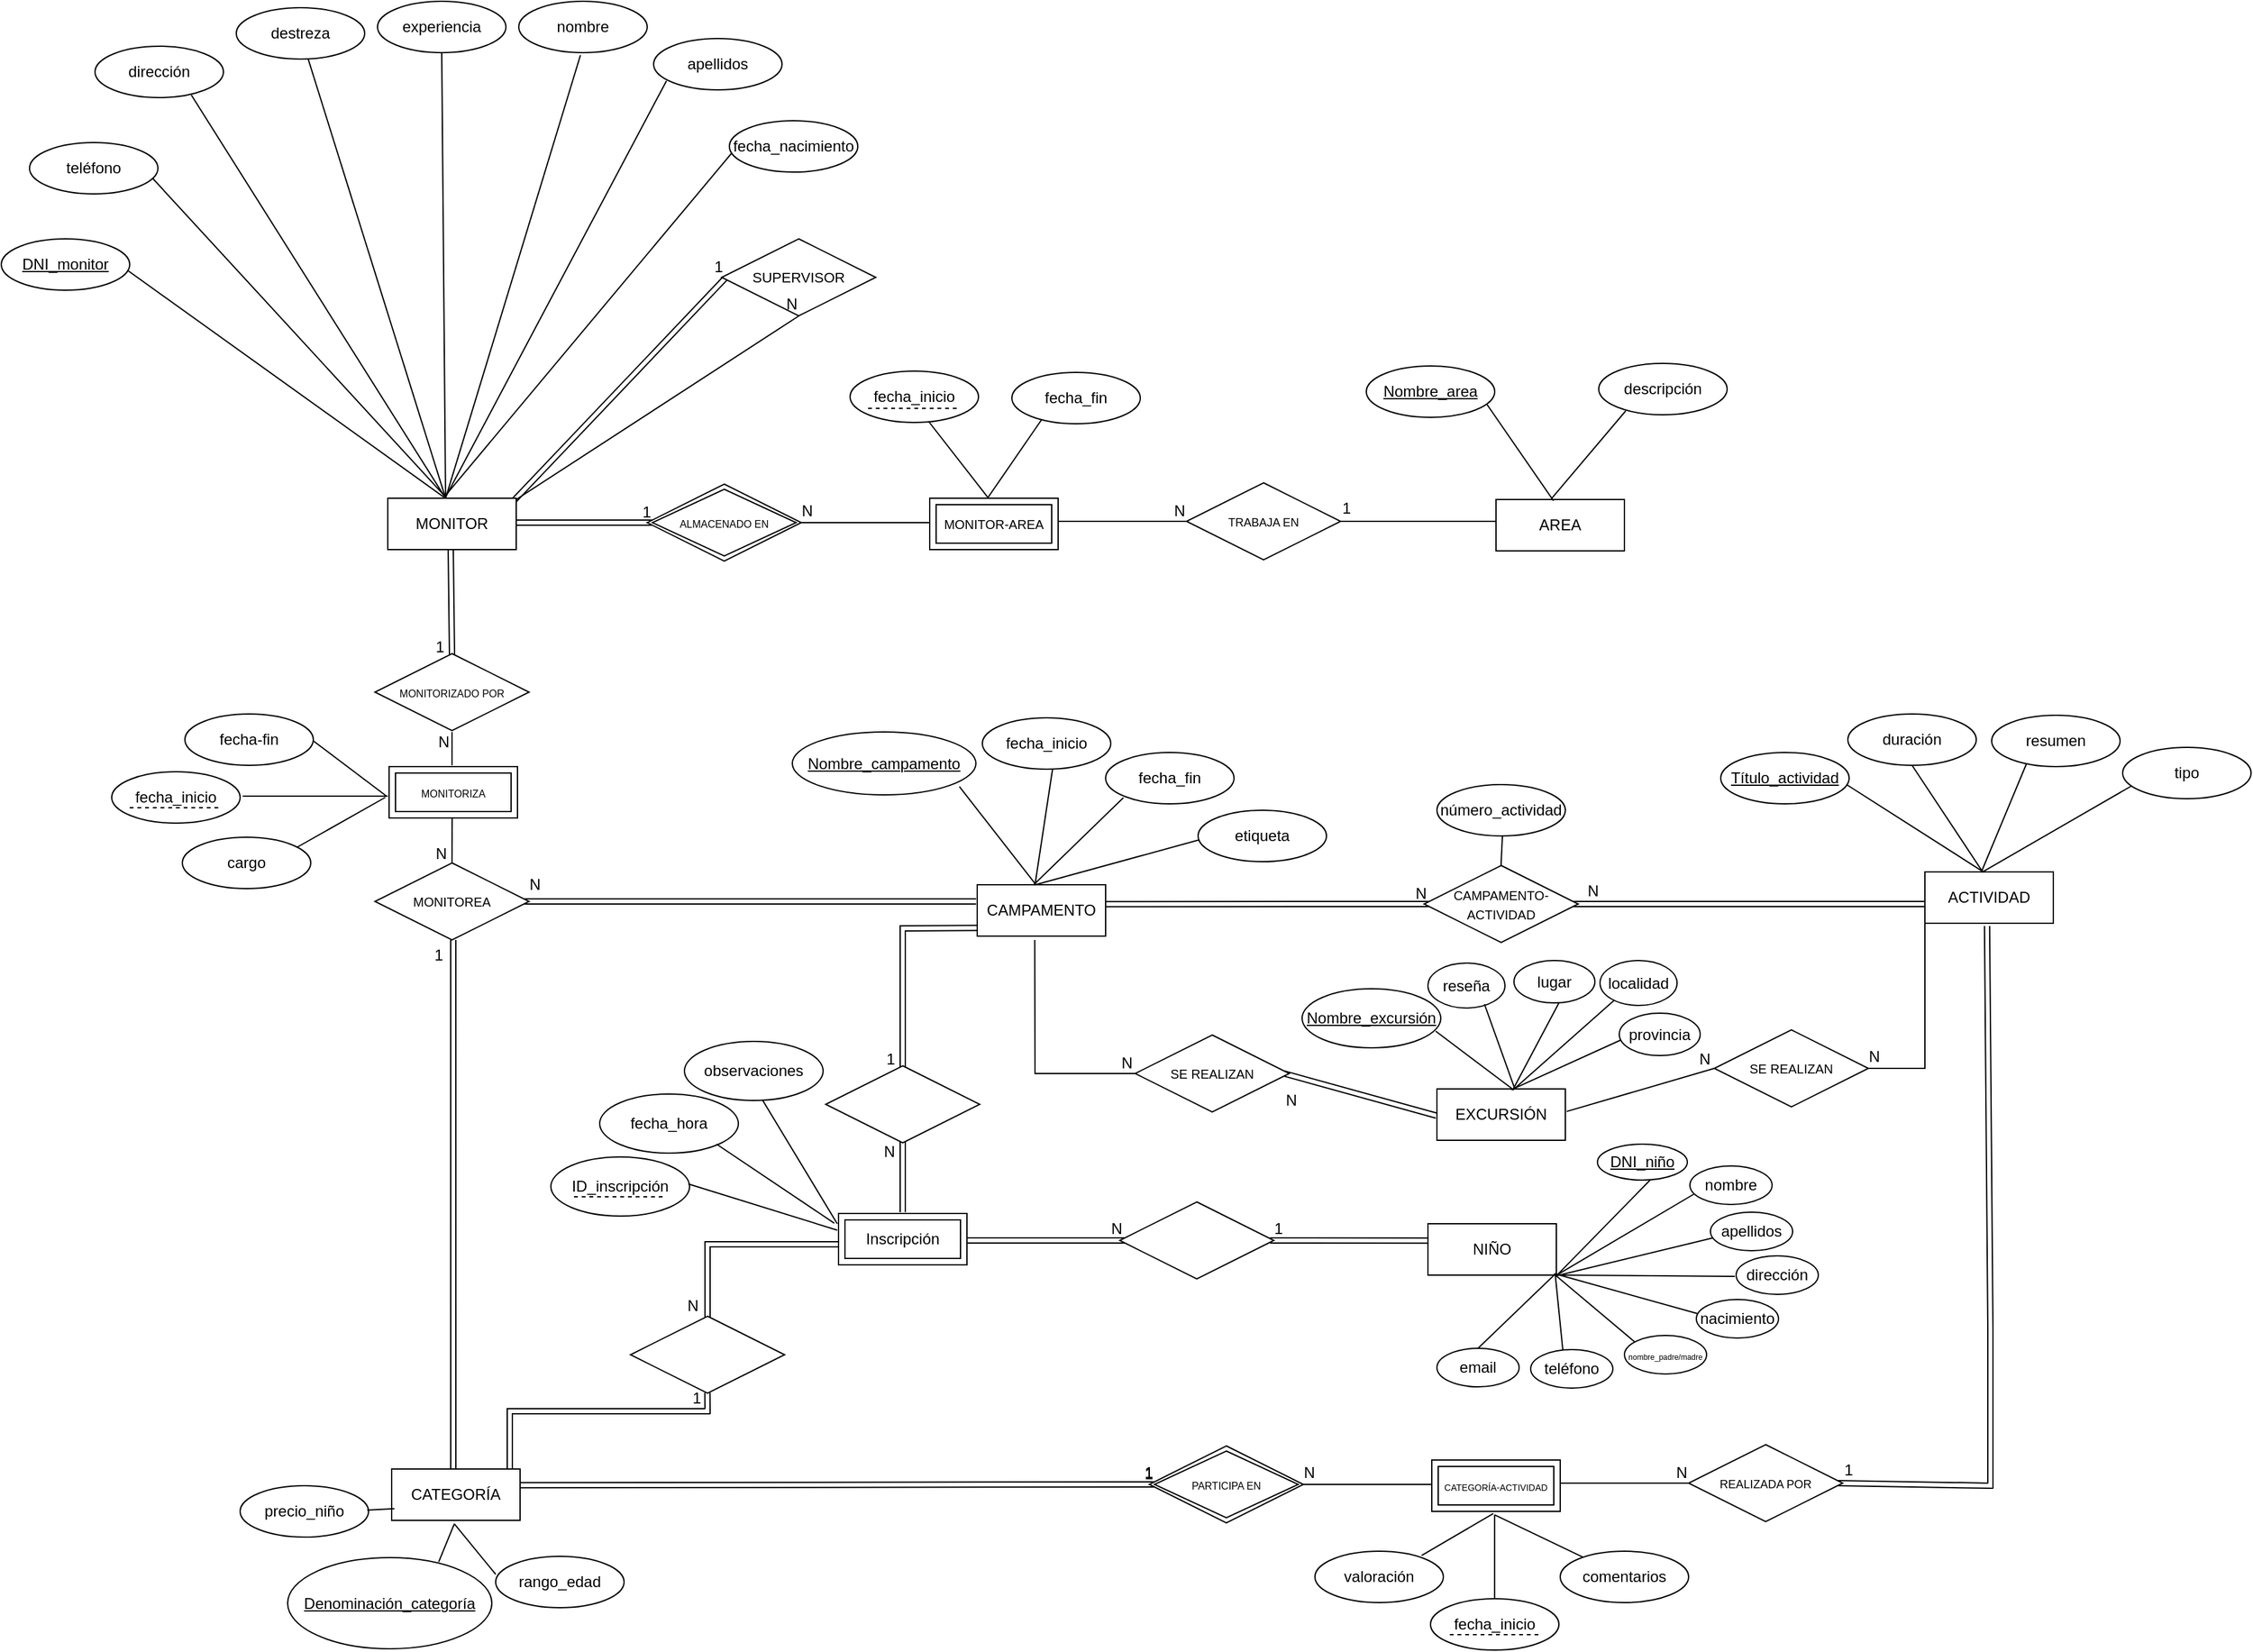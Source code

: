 <mxfile version="24.3.0" type="github">
  <diagram id="R2lEEEUBdFMjLlhIrx00" name="Page-1">
    <mxGraphModel dx="2392" dy="903" grid="0" gridSize="10" guides="0" tooltips="1" connect="0" arrows="0" fold="1" page="1" pageScale="1" pageWidth="850" pageHeight="1100" math="0" shadow="0" extFonts="Permanent Marker^https://fonts.googleapis.com/css?family=Permanent+Marker">
      <root>
        <mxCell id="0" />
        <mxCell id="1" parent="0" />
        <mxCell id="53vGb1DOH9rvjaksHZF3-1" value="MONITOR" style="whiteSpace=wrap;html=1;align=center;" parent="1" vertex="1">
          <mxGeometry x="148" y="417" width="100" height="40" as="geometry" />
        </mxCell>
        <mxCell id="53vGb1DOH9rvjaksHZF3-2" value="destreza" style="ellipse;whiteSpace=wrap;html=1;align=center;" parent="1" vertex="1">
          <mxGeometry x="30" y="35" width="100" height="40" as="geometry" />
        </mxCell>
        <mxCell id="53vGb1DOH9rvjaksHZF3-3" value="experiencia" style="ellipse;whiteSpace=wrap;html=1;align=center;" parent="1" vertex="1">
          <mxGeometry x="140" y="30" width="100" height="40" as="geometry" />
        </mxCell>
        <mxCell id="53vGb1DOH9rvjaksHZF3-4" value="nombre" style="ellipse;whiteSpace=wrap;html=1;align=center;" parent="1" vertex="1">
          <mxGeometry x="250" y="30" width="100" height="40" as="geometry" />
        </mxCell>
        <mxCell id="53vGb1DOH9rvjaksHZF3-5" value="apellidos" style="ellipse;whiteSpace=wrap;html=1;align=center;" parent="1" vertex="1">
          <mxGeometry x="355" y="59" width="100" height="40" as="geometry" />
        </mxCell>
        <mxCell id="53vGb1DOH9rvjaksHZF3-6" value="dirección" style="ellipse;whiteSpace=wrap;html=1;align=center;" parent="1" vertex="1">
          <mxGeometry x="-80" y="65" width="100" height="40" as="geometry" />
        </mxCell>
        <mxCell id="53vGb1DOH9rvjaksHZF3-7" value="teléfono" style="ellipse;whiteSpace=wrap;html=1;align=center;" parent="1" vertex="1">
          <mxGeometry x="-131" y="140" width="100" height="40" as="geometry" />
        </mxCell>
        <mxCell id="53vGb1DOH9rvjaksHZF3-8" value="fecha_nacimiento" style="ellipse;whiteSpace=wrap;html=1;align=center;" parent="1" vertex="1">
          <mxGeometry x="414" y="123" width="100" height="40" as="geometry" />
        </mxCell>
        <mxCell id="53vGb1DOH9rvjaksHZF3-9" value="DNI_monitor" style="ellipse;whiteSpace=wrap;html=1;align=center;fontStyle=4" parent="1" vertex="1">
          <mxGeometry x="-153" y="215" width="100" height="40" as="geometry" />
        </mxCell>
        <mxCell id="53vGb1DOH9rvjaksHZF3-22" value="" style="endArrow=none;html=1;rounded=0;" parent="1" edge="1">
          <mxGeometry relative="1" as="geometry">
            <mxPoint x="193" y="417" as="sourcePoint" />
            <mxPoint x="190" y="70" as="targetPoint" />
          </mxGeometry>
        </mxCell>
        <mxCell id="53vGb1DOH9rvjaksHZF3-24" value="" style="endArrow=none;html=1;rounded=0;" parent="1" edge="1">
          <mxGeometry relative="1" as="geometry">
            <mxPoint x="193" y="417" as="sourcePoint" />
            <mxPoint x="298" y="72" as="targetPoint" />
          </mxGeometry>
        </mxCell>
        <mxCell id="53vGb1DOH9rvjaksHZF3-26" value="" style="endArrow=none;html=1;rounded=0;exitX=0.453;exitY=-0.036;exitDx=0;exitDy=0;exitPerimeter=0;" parent="1" source="53vGb1DOH9rvjaksHZF3-1" edge="1">
          <mxGeometry relative="1" as="geometry">
            <mxPoint x="260" y="437" as="sourcePoint" />
            <mxPoint x="365" y="92" as="targetPoint" />
          </mxGeometry>
        </mxCell>
        <mxCell id="53vGb1DOH9rvjaksHZF3-28" value="" style="endArrow=none;html=1;rounded=0;" parent="1" edge="1">
          <mxGeometry relative="1" as="geometry">
            <mxPoint x="192" y="416" as="sourcePoint" />
            <mxPoint x="416" y="148" as="targetPoint" />
          </mxGeometry>
        </mxCell>
        <mxCell id="53vGb1DOH9rvjaksHZF3-32" value="" style="endArrow=none;html=1;rounded=0;" parent="1" edge="1">
          <mxGeometry relative="1" as="geometry">
            <mxPoint x="193" y="417" as="sourcePoint" />
            <mxPoint x="86" y="75" as="targetPoint" />
          </mxGeometry>
        </mxCell>
        <mxCell id="53vGb1DOH9rvjaksHZF3-34" value="" style="endArrow=none;html=1;rounded=0;" parent="1" edge="1">
          <mxGeometry relative="1" as="geometry">
            <mxPoint x="193" y="417" as="sourcePoint" />
            <mxPoint x="-5" y="103" as="targetPoint" />
          </mxGeometry>
        </mxCell>
        <mxCell id="53vGb1DOH9rvjaksHZF3-36" value="" style="endArrow=none;html=1;rounded=0;" parent="1" edge="1">
          <mxGeometry relative="1" as="geometry">
            <mxPoint x="193" y="416" as="sourcePoint" />
            <mxPoint x="-35" y="168" as="targetPoint" />
          </mxGeometry>
        </mxCell>
        <mxCell id="53vGb1DOH9rvjaksHZF3-38" value="" style="endArrow=none;html=1;rounded=0;exitX=0.437;exitY=-0.021;exitDx=0;exitDy=0;exitPerimeter=0;" parent="1" source="53vGb1DOH9rvjaksHZF3-1" edge="1">
          <mxGeometry relative="1" as="geometry">
            <mxPoint x="191" y="416" as="sourcePoint" />
            <mxPoint x="-54" y="240" as="targetPoint" />
          </mxGeometry>
        </mxCell>
        <mxCell id="53vGb1DOH9rvjaksHZF3-40" value="AREA" style="whiteSpace=wrap;html=1;align=center;" parent="1" vertex="1">
          <mxGeometry x="1011" y="418" width="100" height="40" as="geometry" />
        </mxCell>
        <mxCell id="53vGb1DOH9rvjaksHZF3-41" value="&lt;u&gt;Nombre_area&lt;/u&gt;" style="ellipse;whiteSpace=wrap;html=1;align=center;" parent="1" vertex="1">
          <mxGeometry x="910" y="314" width="100" height="40" as="geometry" />
        </mxCell>
        <mxCell id="53vGb1DOH9rvjaksHZF3-42" value="descripción" style="ellipse;whiteSpace=wrap;html=1;align=center;" parent="1" vertex="1">
          <mxGeometry x="1091" y="312" width="100" height="40" as="geometry" />
        </mxCell>
        <mxCell id="53vGb1DOH9rvjaksHZF3-43" value="" style="endArrow=none;html=1;rounded=0;exitX=0.448;exitY=0.025;exitDx=0;exitDy=0;exitPerimeter=0;" parent="1" source="53vGb1DOH9rvjaksHZF3-40" edge="1">
          <mxGeometry relative="1" as="geometry">
            <mxPoint x="780" y="612" as="sourcePoint" />
            <mxPoint x="1004" y="344" as="targetPoint" />
          </mxGeometry>
        </mxCell>
        <mxCell id="53vGb1DOH9rvjaksHZF3-44" value="" style="endArrow=none;html=1;rounded=0;exitX=0.432;exitY=-0.017;exitDx=0;exitDy=0;exitPerimeter=0;" parent="1" source="53vGb1DOH9rvjaksHZF3-40" edge="1">
          <mxGeometry relative="1" as="geometry">
            <mxPoint x="1164" y="424" as="sourcePoint" />
            <mxPoint x="1112" y="349" as="targetPoint" />
          </mxGeometry>
        </mxCell>
        <mxCell id="53vGb1DOH9rvjaksHZF3-47" value="&lt;font style=&quot;font-size: 9px;&quot;&gt;TRABAJA EN&lt;/font&gt;" style="shape=rhombus;perimeter=rhombusPerimeter;whiteSpace=wrap;html=1;align=center;" parent="1" vertex="1">
          <mxGeometry x="770" y="405" width="120" height="60" as="geometry" />
        </mxCell>
        <mxCell id="53vGb1DOH9rvjaksHZF3-49" value="&lt;font style=&quot;font-size: 8px;&quot;&gt;ALMACENADO EN&lt;/font&gt;" style="shape=rhombus;double=1;perimeter=rhombusPerimeter;whiteSpace=wrap;html=1;align=center;" parent="1" vertex="1">
          <mxGeometry x="350" y="406" width="120" height="60" as="geometry" />
        </mxCell>
        <mxCell id="53vGb1DOH9rvjaksHZF3-50" value="&lt;font style=&quot;font-size: 10px;&quot;&gt;MONITOR-AREA&lt;/font&gt;" style="shape=ext;margin=3;double=1;whiteSpace=wrap;html=1;align=center;" parent="1" vertex="1">
          <mxGeometry x="570" y="417" width="100" height="40" as="geometry" />
        </mxCell>
        <mxCell id="53vGb1DOH9rvjaksHZF3-53" value="" style="endArrow=none;html=1;rounded=0;" parent="1" edge="1">
          <mxGeometry relative="1" as="geometry">
            <mxPoint x="470" y="436" as="sourcePoint" />
            <mxPoint x="570" y="436" as="targetPoint" />
          </mxGeometry>
        </mxCell>
        <mxCell id="53vGb1DOH9rvjaksHZF3-54" value="N" style="resizable=0;html=1;whiteSpace=wrap;align=right;verticalAlign=bottom;" parent="53vGb1DOH9rvjaksHZF3-53" connectable="0" vertex="1">
          <mxGeometry x="1" relative="1" as="geometry">
            <mxPoint x="-90" y="-1" as="offset" />
          </mxGeometry>
        </mxCell>
        <mxCell id="53vGb1DOH9rvjaksHZF3-55" value="" style="endArrow=none;html=1;rounded=0;" parent="1" edge="1">
          <mxGeometry relative="1" as="geometry">
            <mxPoint x="670" y="435" as="sourcePoint" />
            <mxPoint x="770" y="435" as="targetPoint" />
          </mxGeometry>
        </mxCell>
        <mxCell id="53vGb1DOH9rvjaksHZF3-56" value="N" style="resizable=0;html=1;whiteSpace=wrap;align=right;verticalAlign=bottom;" parent="53vGb1DOH9rvjaksHZF3-55" connectable="0" vertex="1">
          <mxGeometry x="1" relative="1" as="geometry" />
        </mxCell>
        <mxCell id="53vGb1DOH9rvjaksHZF3-57" value="" style="endArrow=none;html=1;rounded=0;entryX=0;entryY=0.425;entryDx=0;entryDy=0;entryPerimeter=0;" parent="1" target="53vGb1DOH9rvjaksHZF3-40" edge="1">
          <mxGeometry relative="1" as="geometry">
            <mxPoint x="889" y="435" as="sourcePoint" />
            <mxPoint x="1010" y="434" as="targetPoint" />
          </mxGeometry>
        </mxCell>
        <mxCell id="53vGb1DOH9rvjaksHZF3-58" value="1" style="resizable=0;html=1;whiteSpace=wrap;align=right;verticalAlign=bottom;" parent="53vGb1DOH9rvjaksHZF3-57" connectable="0" vertex="1">
          <mxGeometry x="1" relative="1" as="geometry">
            <mxPoint x="-112" y="-2" as="offset" />
          </mxGeometry>
        </mxCell>
        <mxCell id="53vGb1DOH9rvjaksHZF3-59" value="&lt;font style=&quot;font-size: 11px;&quot;&gt;SUPERVISOR&lt;/font&gt;" style="shape=rhombus;perimeter=rhombusPerimeter;whiteSpace=wrap;html=1;align=center;" parent="1" vertex="1">
          <mxGeometry x="408" y="215" width="120" height="60" as="geometry" />
        </mxCell>
        <mxCell id="53vGb1DOH9rvjaksHZF3-66" value="" style="shape=link;html=1;rounded=0;" parent="1" edge="1">
          <mxGeometry relative="1" as="geometry">
            <mxPoint x="248" y="436" as="sourcePoint" />
            <mxPoint x="354" y="436" as="targetPoint" />
          </mxGeometry>
        </mxCell>
        <mxCell id="53vGb1DOH9rvjaksHZF3-67" value="1" style="resizable=0;html=1;whiteSpace=wrap;align=right;verticalAlign=bottom;" parent="53vGb1DOH9rvjaksHZF3-66" connectable="0" vertex="1">
          <mxGeometry x="1" relative="1" as="geometry" />
        </mxCell>
        <mxCell id="53vGb1DOH9rvjaksHZF3-68" value="" style="shape=link;html=1;rounded=0;entryX=0.022;entryY=0.513;entryDx=0;entryDy=0;entryPerimeter=0;exitX=0.985;exitY=0.037;exitDx=0;exitDy=0;exitPerimeter=0;" parent="1" source="53vGb1DOH9rvjaksHZF3-1" target="53vGb1DOH9rvjaksHZF3-59" edge="1">
          <mxGeometry relative="1" as="geometry">
            <mxPoint x="192" y="416" as="sourcePoint" />
            <mxPoint x="382" y="400" as="targetPoint" />
          </mxGeometry>
        </mxCell>
        <mxCell id="53vGb1DOH9rvjaksHZF3-69" value="1" style="resizable=0;html=1;whiteSpace=wrap;align=right;verticalAlign=bottom;" parent="53vGb1DOH9rvjaksHZF3-68" connectable="0" vertex="1">
          <mxGeometry x="1" relative="1" as="geometry" />
        </mxCell>
        <mxCell id="53vGb1DOH9rvjaksHZF3-70" value="" style="endArrow=none;html=1;rounded=0;entryX=0.501;entryY=1;entryDx=0;entryDy=0;entryPerimeter=0;" parent="1" target="53vGb1DOH9rvjaksHZF3-59" edge="1">
          <mxGeometry relative="1" as="geometry">
            <mxPoint x="248" y="418" as="sourcePoint" />
            <mxPoint x="405" y="336" as="targetPoint" />
          </mxGeometry>
        </mxCell>
        <mxCell id="53vGb1DOH9rvjaksHZF3-71" value="N" style="resizable=0;html=1;whiteSpace=wrap;align=right;verticalAlign=bottom;" parent="53vGb1DOH9rvjaksHZF3-70" connectable="0" vertex="1">
          <mxGeometry x="1" relative="1" as="geometry" />
        </mxCell>
        <mxCell id="53vGb1DOH9rvjaksHZF3-72" value="CAMPAMENTO" style="whiteSpace=wrap;html=1;align=center;" parent="1" vertex="1">
          <mxGeometry x="607" y="718" width="100" height="40" as="geometry" />
        </mxCell>
        <mxCell id="53vGb1DOH9rvjaksHZF3-73" value="&lt;u&gt;Nombre_campamento&lt;/u&gt;" style="ellipse;whiteSpace=wrap;html=1;align=center;" parent="1" vertex="1">
          <mxGeometry x="463" y="599" width="143" height="49" as="geometry" />
        </mxCell>
        <mxCell id="53vGb1DOH9rvjaksHZF3-74" value="fecha_inicio" style="ellipse;whiteSpace=wrap;html=1;align=center;" parent="1" vertex="1">
          <mxGeometry x="611" y="588" width="100" height="40" as="geometry" />
        </mxCell>
        <mxCell id="53vGb1DOH9rvjaksHZF3-75" value="fecha_fin" style="ellipse;whiteSpace=wrap;html=1;align=center;" parent="1" vertex="1">
          <mxGeometry x="707" y="615" width="100" height="40" as="geometry" />
        </mxCell>
        <mxCell id="53vGb1DOH9rvjaksHZF3-76" value="etiqueta" style="ellipse;whiteSpace=wrap;html=1;align=center;" parent="1" vertex="1">
          <mxGeometry x="779" y="660" width="100" height="40" as="geometry" />
        </mxCell>
        <mxCell id="53vGb1DOH9rvjaksHZF3-77" value="" style="endArrow=none;html=1;rounded=0;exitX=0.46;exitY=0.007;exitDx=0;exitDy=0;exitPerimeter=0;entryX=0.91;entryY=0.869;entryDx=0;entryDy=0;entryPerimeter=0;" parent="1" source="53vGb1DOH9rvjaksHZF3-72" target="53vGb1DOH9rvjaksHZF3-73" edge="1">
          <mxGeometry relative="1" as="geometry">
            <mxPoint x="640" y="694" as="sourcePoint" />
            <mxPoint x="546" y="650" as="targetPoint" />
          </mxGeometry>
        </mxCell>
        <mxCell id="53vGb1DOH9rvjaksHZF3-78" value="" style="endArrow=none;html=1;rounded=0;entryX=0.547;entryY=0.994;entryDx=0;entryDy=0;entryPerimeter=0;" parent="1" target="53vGb1DOH9rvjaksHZF3-74" edge="1">
          <mxGeometry relative="1" as="geometry">
            <mxPoint x="652" y="718" as="sourcePoint" />
            <mxPoint x="597" y="635" as="targetPoint" />
          </mxGeometry>
        </mxCell>
        <mxCell id="53vGb1DOH9rvjaksHZF3-79" value="" style="endArrow=none;html=1;rounded=0;entryX=0.138;entryY=0.881;entryDx=0;entryDy=0;entryPerimeter=0;" parent="1" target="53vGb1DOH9rvjaksHZF3-75" edge="1">
          <mxGeometry relative="1" as="geometry">
            <mxPoint x="651" y="718" as="sourcePoint" />
            <mxPoint x="686" y="634" as="targetPoint" />
          </mxGeometry>
        </mxCell>
        <mxCell id="53vGb1DOH9rvjaksHZF3-80" value="" style="endArrow=none;html=1;rounded=0;exitX=0.444;exitY=0.007;exitDx=0;exitDy=0;exitPerimeter=0;entryX=0.01;entryY=0.575;entryDx=0;entryDy=0;entryPerimeter=0;" parent="1" source="53vGb1DOH9rvjaksHZF3-72" target="53vGb1DOH9rvjaksHZF3-76" edge="1">
          <mxGeometry relative="1" as="geometry">
            <mxPoint x="823" y="734" as="sourcePoint" />
            <mxPoint x="768" y="651" as="targetPoint" />
          </mxGeometry>
        </mxCell>
        <mxCell id="53vGb1DOH9rvjaksHZF3-90" value="ACTIVIDAD" style="whiteSpace=wrap;html=1;align=center;" parent="1" vertex="1">
          <mxGeometry x="1345" y="708" width="100" height="40" as="geometry" />
        </mxCell>
        <mxCell id="53vGb1DOH9rvjaksHZF3-91" value="&lt;u&gt;Título_actividad&lt;/u&gt;" style="ellipse;whiteSpace=wrap;html=1;align=center;" parent="1" vertex="1">
          <mxGeometry x="1186" y="615" width="100" height="40" as="geometry" />
        </mxCell>
        <mxCell id="53vGb1DOH9rvjaksHZF3-92" value="duración" style="ellipse;whiteSpace=wrap;html=1;align=center;" parent="1" vertex="1">
          <mxGeometry x="1285" y="585" width="100" height="40" as="geometry" />
        </mxCell>
        <mxCell id="53vGb1DOH9rvjaksHZF3-93" value="resumen" style="ellipse;whiteSpace=wrap;html=1;align=center;" parent="1" vertex="1">
          <mxGeometry x="1397" y="586" width="100" height="40" as="geometry" />
        </mxCell>
        <mxCell id="53vGb1DOH9rvjaksHZF3-94" value="tipo" style="ellipse;whiteSpace=wrap;html=1;align=center;" parent="1" vertex="1">
          <mxGeometry x="1499" y="611" width="100" height="40" as="geometry" />
        </mxCell>
        <mxCell id="53vGb1DOH9rvjaksHZF3-95" value="" style="endArrow=none;html=1;rounded=0;exitX=0.46;exitY=0.007;exitDx=0;exitDy=0;exitPerimeter=0;" parent="1" source="53vGb1DOH9rvjaksHZF3-90" edge="1">
          <mxGeometry relative="1" as="geometry">
            <mxPoint x="1378" y="684" as="sourcePoint" />
            <mxPoint x="1284" y="640" as="targetPoint" />
          </mxGeometry>
        </mxCell>
        <mxCell id="53vGb1DOH9rvjaksHZF3-96" value="" style="endArrow=none;html=1;rounded=0;" parent="1" edge="1">
          <mxGeometry relative="1" as="geometry">
            <mxPoint x="1390" y="708" as="sourcePoint" />
            <mxPoint x="1335" y="625" as="targetPoint" />
          </mxGeometry>
        </mxCell>
        <mxCell id="53vGb1DOH9rvjaksHZF3-97" value="" style="endArrow=none;html=1;rounded=0;" parent="1" edge="1">
          <mxGeometry relative="1" as="geometry">
            <mxPoint x="1389" y="708" as="sourcePoint" />
            <mxPoint x="1424" y="624" as="targetPoint" />
          </mxGeometry>
        </mxCell>
        <mxCell id="53vGb1DOH9rvjaksHZF3-98" value="" style="endArrow=none;html=1;rounded=0;exitX=0.444;exitY=0.007;exitDx=0;exitDy=0;exitPerimeter=0;" parent="1" source="53vGb1DOH9rvjaksHZF3-90" edge="1">
          <mxGeometry relative="1" as="geometry">
            <mxPoint x="1561" y="724" as="sourcePoint" />
            <mxPoint x="1506" y="641" as="targetPoint" />
          </mxGeometry>
        </mxCell>
        <mxCell id="53vGb1DOH9rvjaksHZF3-99" value="&lt;font style=&quot;font-size: 10px;&quot;&gt;CAMPAMENTO-ACTIVIDAD&lt;/font&gt;" style="shape=rhombus;perimeter=rhombusPerimeter;whiteSpace=wrap;html=1;align=center;" parent="1" vertex="1">
          <mxGeometry x="955" y="703" width="120" height="60" as="geometry" />
        </mxCell>
        <mxCell id="53vGb1DOH9rvjaksHZF3-100" value="" style="shape=link;html=1;rounded=0;entryX=0;entryY=0.625;entryDx=0;entryDy=0;entryPerimeter=0;" parent="1" target="53vGb1DOH9rvjaksHZF3-90" edge="1">
          <mxGeometry relative="1" as="geometry">
            <mxPoint x="1071" y="733" as="sourcePoint" />
            <mxPoint x="1231" y="733" as="targetPoint" />
          </mxGeometry>
        </mxCell>
        <mxCell id="53vGb1DOH9rvjaksHZF3-101" value="N" style="resizable=0;html=1;whiteSpace=wrap;align=right;verticalAlign=bottom;" parent="53vGb1DOH9rvjaksHZF3-100" connectable="0" vertex="1">
          <mxGeometry x="1" relative="1" as="geometry">
            <mxPoint x="-253" y="-2" as="offset" />
          </mxGeometry>
        </mxCell>
        <mxCell id="53vGb1DOH9rvjaksHZF3-102" value="" style="shape=link;html=1;rounded=0;exitX=0.995;exitY=0.377;exitDx=0;exitDy=0;exitPerimeter=0;" parent="1" source="53vGb1DOH9rvjaksHZF3-72" edge="1">
          <mxGeometry relative="1" as="geometry">
            <mxPoint x="708.0" y="733.4" as="sourcePoint" />
            <mxPoint x="959.2" y="733" as="targetPoint" />
          </mxGeometry>
        </mxCell>
        <mxCell id="53vGb1DOH9rvjaksHZF3-103" value="N" style="resizable=0;html=1;whiteSpace=wrap;align=right;verticalAlign=bottom;" parent="53vGb1DOH9rvjaksHZF3-102" connectable="0" vertex="1">
          <mxGeometry x="1" relative="1" as="geometry" />
        </mxCell>
        <mxCell id="53vGb1DOH9rvjaksHZF3-104" value="CATEGORÍA" style="whiteSpace=wrap;html=1;align=center;" parent="1" vertex="1">
          <mxGeometry x="151" y="1173" width="100" height="40" as="geometry" />
        </mxCell>
        <mxCell id="53vGb1DOH9rvjaksHZF3-105" value="&lt;u&gt;Denominación_categoría&lt;/u&gt;" style="ellipse;whiteSpace=wrap;html=1;align=center;" parent="1" vertex="1">
          <mxGeometry x="70" y="1242" width="159" height="71" as="geometry" />
        </mxCell>
        <mxCell id="53vGb1DOH9rvjaksHZF3-108" value="rango_edad" style="ellipse;whiteSpace=wrap;html=1;align=center;" parent="1" vertex="1">
          <mxGeometry x="232" y="1241" width="100" height="40" as="geometry" />
        </mxCell>
        <mxCell id="53vGb1DOH9rvjaksHZF3-109" value="" style="endArrow=none;html=1;rounded=0;exitX=0.488;exitY=1.067;exitDx=0;exitDy=0;exitPerimeter=0;entryX=0.74;entryY=0.047;entryDx=0;entryDy=0;entryPerimeter=0;" parent="1" source="53vGb1DOH9rvjaksHZF3-104" target="53vGb1DOH9rvjaksHZF3-105" edge="1">
          <mxGeometry relative="1" as="geometry">
            <mxPoint x="155" y="1135" as="sourcePoint" />
            <mxPoint x="61" y="1091" as="targetPoint" />
          </mxGeometry>
        </mxCell>
        <mxCell id="53vGb1DOH9rvjaksHZF3-112" value="" style="endArrow=none;html=1;rounded=0;exitX=0.488;exitY=1.067;exitDx=0;exitDy=0;exitPerimeter=0;entryX=0;entryY=0.35;entryDx=0;entryDy=0;entryPerimeter=0;" parent="1" source="53vGb1DOH9rvjaksHZF3-104" target="53vGb1DOH9rvjaksHZF3-108" edge="1">
          <mxGeometry relative="1" as="geometry">
            <mxPoint x="338" y="1175" as="sourcePoint" />
            <mxPoint x="283" y="1092" as="targetPoint" />
          </mxGeometry>
        </mxCell>
        <mxCell id="53vGb1DOH9rvjaksHZF3-114" value="&lt;font style=&quot;font-size: 8px;&quot;&gt;MONITORIZA&lt;/font&gt;" style="shape=ext;margin=3;double=1;whiteSpace=wrap;html=1;align=center;" parent="1" vertex="1">
          <mxGeometry x="149" y="626" width="100" height="40" as="geometry" />
        </mxCell>
        <mxCell id="53vGb1DOH9rvjaksHZF3-115" value="&lt;font size=&quot;1&quot;&gt;MONITOREA&lt;/font&gt;" style="shape=rhombus;perimeter=rhombusPerimeter;whiteSpace=wrap;html=1;align=center;" parent="1" vertex="1">
          <mxGeometry x="138" y="701" width="120" height="60" as="geometry" />
        </mxCell>
        <mxCell id="53vGb1DOH9rvjaksHZF3-116" value="" style="shape=link;html=1;rounded=0;exitX=0.476;exitY=0.989;exitDx=0;exitDy=0;exitPerimeter=0;entryX=0.5;entryY=-0.002;entryDx=0;entryDy=0;entryPerimeter=0;" parent="1" edge="1">
          <mxGeometry relative="1" as="geometry">
            <mxPoint x="197.0" y="456.56" as="sourcePoint" />
            <mxPoint x="198" y="538.88" as="targetPoint" />
          </mxGeometry>
        </mxCell>
        <mxCell id="53vGb1DOH9rvjaksHZF3-117" value="1" style="resizable=0;html=1;whiteSpace=wrap;align=right;verticalAlign=bottom;" parent="53vGb1DOH9rvjaksHZF3-116" connectable="0" vertex="1">
          <mxGeometry x="1" relative="1" as="geometry">
            <mxPoint x="-5" y="2" as="offset" />
          </mxGeometry>
        </mxCell>
        <mxCell id="53vGb1DOH9rvjaksHZF3-121" value="" style="shape=link;html=1;rounded=0;exitX=0.508;exitY=1;exitDx=0;exitDy=0;exitPerimeter=0;entryX=0.48;entryY=0;entryDx=0;entryDy=0;entryPerimeter=0;" parent="1" source="53vGb1DOH9rvjaksHZF3-115" target="53vGb1DOH9rvjaksHZF3-104" edge="1">
          <mxGeometry relative="1" as="geometry">
            <mxPoint x="198.0" y="1055" as="sourcePoint" />
            <mxPoint x="199" y="1137.44" as="targetPoint" />
          </mxGeometry>
        </mxCell>
        <mxCell id="53vGb1DOH9rvjaksHZF3-122" value="1" style="resizable=0;html=1;whiteSpace=wrap;align=right;verticalAlign=bottom;" parent="53vGb1DOH9rvjaksHZF3-121" connectable="0" vertex="1">
          <mxGeometry x="1" relative="1" as="geometry">
            <mxPoint x="-6" y="-391" as="offset" />
          </mxGeometry>
        </mxCell>
        <mxCell id="53vGb1DOH9rvjaksHZF3-123" value="fecha-fin" style="ellipse;whiteSpace=wrap;html=1;align=center;" parent="1" vertex="1">
          <mxGeometry x="-10" y="585" width="100" height="40" as="geometry" />
        </mxCell>
        <mxCell id="53vGb1DOH9rvjaksHZF3-124" value="fecha_inicio" style="ellipse;whiteSpace=wrap;html=1;align=center;" parent="1" vertex="1">
          <mxGeometry x="-67" y="630" width="100" height="40" as="geometry" />
        </mxCell>
        <mxCell id="53vGb1DOH9rvjaksHZF3-126" value="cargo" style="ellipse;whiteSpace=wrap;html=1;align=center;" parent="1" vertex="1">
          <mxGeometry x="-12" y="681" width="100" height="40" as="geometry" />
        </mxCell>
        <mxCell id="53vGb1DOH9rvjaksHZF3-130" value="N" style="resizable=0;html=1;whiteSpace=wrap;align=right;verticalAlign=bottom;" parent="1" connectable="0" vertex="1">
          <mxGeometry x="197" y="615" as="geometry" />
        </mxCell>
        <mxCell id="53vGb1DOH9rvjaksHZF3-131" value="N" style="resizable=0;html=1;whiteSpace=wrap;align=right;verticalAlign=bottom;" parent="1" connectable="0" vertex="1">
          <mxGeometry x="195" y="702" as="geometry" />
        </mxCell>
        <mxCell id="53vGb1DOH9rvjaksHZF3-137" value="&lt;font style=&quot;font-size: 9px;&quot;&gt;REALIZADA POR&lt;/font&gt;" style="shape=rhombus;perimeter=rhombusPerimeter;whiteSpace=wrap;html=1;align=center;" parent="1" vertex="1">
          <mxGeometry x="1161" y="1154" width="120" height="60" as="geometry" />
        </mxCell>
        <mxCell id="53vGb1DOH9rvjaksHZF3-138" value="&lt;font style=&quot;font-size: 8px;&quot;&gt;PARTICIPA EN&lt;/font&gt;" style="shape=rhombus;double=1;perimeter=rhombusPerimeter;whiteSpace=wrap;html=1;align=center;" parent="1" vertex="1">
          <mxGeometry x="741" y="1155" width="120" height="60" as="geometry" />
        </mxCell>
        <mxCell id="53vGb1DOH9rvjaksHZF3-139" value="&lt;font style=&quot;font-size: 7px;&quot;&gt;CATEGORÍA-ACTIVIDAD&lt;/font&gt;" style="shape=ext;margin=3;double=1;whiteSpace=wrap;html=1;align=center;" parent="1" vertex="1">
          <mxGeometry x="961" y="1166" width="100" height="40" as="geometry" />
        </mxCell>
        <mxCell id="53vGb1DOH9rvjaksHZF3-140" value="" style="endArrow=none;html=1;rounded=0;" parent="1" edge="1">
          <mxGeometry relative="1" as="geometry">
            <mxPoint x="861" y="1185" as="sourcePoint" />
            <mxPoint x="961" y="1185" as="targetPoint" />
          </mxGeometry>
        </mxCell>
        <mxCell id="53vGb1DOH9rvjaksHZF3-141" value="N" style="resizable=0;html=1;whiteSpace=wrap;align=right;verticalAlign=bottom;" parent="53vGb1DOH9rvjaksHZF3-140" connectable="0" vertex="1">
          <mxGeometry x="1" relative="1" as="geometry">
            <mxPoint x="-90" y="-1" as="offset" />
          </mxGeometry>
        </mxCell>
        <mxCell id="53vGb1DOH9rvjaksHZF3-142" value="" style="endArrow=none;html=1;rounded=0;" parent="1" edge="1">
          <mxGeometry relative="1" as="geometry">
            <mxPoint x="1061" y="1184" as="sourcePoint" />
            <mxPoint x="1161" y="1184" as="targetPoint" />
          </mxGeometry>
        </mxCell>
        <mxCell id="53vGb1DOH9rvjaksHZF3-143" value="N" style="resizable=0;html=1;whiteSpace=wrap;align=right;verticalAlign=bottom;" parent="53vGb1DOH9rvjaksHZF3-142" connectable="0" vertex="1">
          <mxGeometry x="1" relative="1" as="geometry" />
        </mxCell>
        <mxCell id="53vGb1DOH9rvjaksHZF3-144" value="1" style="resizable=0;html=1;whiteSpace=wrap;align=right;verticalAlign=bottom;" parent="1" connectable="0" vertex="1">
          <mxGeometry x="1290" y="1182" as="geometry" />
        </mxCell>
        <mxCell id="53vGb1DOH9rvjaksHZF3-145" value="1" style="resizable=0;html=1;whiteSpace=wrap;align=right;verticalAlign=bottom;" parent="1" connectable="0" vertex="1">
          <mxGeometry x="745" y="1185" as="geometry" />
        </mxCell>
        <mxCell id="53vGb1DOH9rvjaksHZF3-146" value="" style="shape=link;html=1;rounded=0;exitX=1.002;exitY=0.315;exitDx=0;exitDy=0;exitPerimeter=0;" parent="1" source="53vGb1DOH9rvjaksHZF3-104" edge="1">
          <mxGeometry relative="1" as="geometry">
            <mxPoint x="639" y="1185" as="sourcePoint" />
            <mxPoint x="745" y="1185" as="targetPoint" />
          </mxGeometry>
        </mxCell>
        <mxCell id="53vGb1DOH9rvjaksHZF3-147" value="1" style="resizable=0;html=1;whiteSpace=wrap;align=right;verticalAlign=bottom;" parent="53vGb1DOH9rvjaksHZF3-146" connectable="0" vertex="1">
          <mxGeometry x="1" relative="1" as="geometry" />
        </mxCell>
        <mxCell id="53vGb1DOH9rvjaksHZF3-148" value="" style="shape=link;html=1;rounded=0;entryX=0.484;entryY=1.053;entryDx=0;entryDy=0;entryPerimeter=0;exitX=0.969;exitY=0.5;exitDx=0;exitDy=0;exitPerimeter=0;" parent="1" source="53vGb1DOH9rvjaksHZF3-137" target="53vGb1DOH9rvjaksHZF3-90" edge="1">
          <mxGeometry relative="1" as="geometry">
            <mxPoint x="1396" y="1305" as="sourcePoint" />
            <mxPoint x="1513" y="1064" as="targetPoint" />
            <Array as="points">
              <mxPoint x="1396" y="1186" />
              <mxPoint x="1396" y="1064" />
            </Array>
          </mxGeometry>
        </mxCell>
        <mxCell id="53vGb1DOH9rvjaksHZF3-154" value="valoración" style="ellipse;whiteSpace=wrap;html=1;align=center;" parent="1" vertex="1">
          <mxGeometry x="870" y="1237" width="100" height="40" as="geometry" />
        </mxCell>
        <mxCell id="53vGb1DOH9rvjaksHZF3-155" value="comentarios" style="ellipse;whiteSpace=wrap;html=1;align=center;" parent="1" vertex="1">
          <mxGeometry x="1061" y="1237" width="100" height="40" as="geometry" />
        </mxCell>
        <mxCell id="53vGb1DOH9rvjaksHZF3-157" value="" style="endArrow=none;html=1;rounded=0;exitX=0.489;exitY=1.068;exitDx=0;exitDy=0;exitPerimeter=0;" parent="1" source="53vGb1DOH9rvjaksHZF3-139" target="53vGb1DOH9rvjaksHZF3-155" edge="1">
          <mxGeometry relative="1" as="geometry">
            <mxPoint x="1044" y="1171" as="sourcePoint" />
            <mxPoint x="1079" y="1087" as="targetPoint" />
          </mxGeometry>
        </mxCell>
        <mxCell id="53vGb1DOH9rvjaksHZF3-158" value="" style="endArrow=none;html=1;rounded=0;exitX=0.489;exitY=1.068;exitDx=0;exitDy=0;exitPerimeter=0;entryX=0.409;entryY=0;entryDx=0;entryDy=0;entryPerimeter=0;" parent="1" source="53vGb1DOH9rvjaksHZF3-139" edge="1">
          <mxGeometry relative="1" as="geometry">
            <mxPoint x="963" y="1149" as="sourcePoint" />
            <mxPoint x="1009.9" y="1274" as="targetPoint" />
          </mxGeometry>
        </mxCell>
        <mxCell id="53vGb1DOH9rvjaksHZF3-159" value="" style="endArrow=none;html=1;rounded=0;exitX=0.479;exitY=1.042;exitDx=0;exitDy=0;exitPerimeter=0;entryX=0.831;entryY=0.083;entryDx=0;entryDy=0;entryPerimeter=0;" parent="1" source="53vGb1DOH9rvjaksHZF3-139" target="53vGb1DOH9rvjaksHZF3-154" edge="1">
          <mxGeometry relative="1" as="geometry">
            <mxPoint x="947" y="1194" as="sourcePoint" />
            <mxPoint x="960" y="1098" as="targetPoint" />
          </mxGeometry>
        </mxCell>
        <mxCell id="53vGb1DOH9rvjaksHZF3-166" value="EXCURSIÓN" style="whiteSpace=wrap;html=1;align=center;" parent="1" vertex="1">
          <mxGeometry x="965" y="877" width="100" height="40" as="geometry" />
        </mxCell>
        <mxCell id="53vGb1DOH9rvjaksHZF3-167" value="&lt;font style=&quot;font-size: 10px;&quot;&gt;SE REALIZAN&lt;/font&gt;" style="shape=rhombus;perimeter=rhombusPerimeter;whiteSpace=wrap;html=1;align=center;" parent="1" vertex="1">
          <mxGeometry x="1181" y="831" width="120" height="60" as="geometry" />
        </mxCell>
        <mxCell id="53vGb1DOH9rvjaksHZF3-168" value="" style="endArrow=none;html=1;rounded=0;" parent="1" edge="1">
          <mxGeometry relative="1" as="geometry">
            <mxPoint x="1300" y="861" as="sourcePoint" />
            <mxPoint x="1345" y="747" as="targetPoint" />
            <Array as="points">
              <mxPoint x="1345" y="861" />
            </Array>
          </mxGeometry>
        </mxCell>
        <mxCell id="53vGb1DOH9rvjaksHZF3-169" value="" style="endArrow=none;html=1;rounded=0;exitX=1.01;exitY=0.439;exitDx=0;exitDy=0;exitPerimeter=0;" parent="1" source="53vGb1DOH9rvjaksHZF3-166" edge="1">
          <mxGeometry relative="1" as="geometry">
            <mxPoint x="1181" y="1115" as="sourcePoint" />
            <mxPoint x="1181" y="861" as="targetPoint" />
          </mxGeometry>
        </mxCell>
        <mxCell id="53vGb1DOH9rvjaksHZF3-170" value="N" style="resizable=0;html=1;whiteSpace=wrap;align=right;verticalAlign=bottom;" parent="1" connectable="0" vertex="1">
          <mxGeometry x="1311.999" y="860" as="geometry" />
        </mxCell>
        <mxCell id="53vGb1DOH9rvjaksHZF3-172" value="&lt;font style=&quot;font-size: 10px;&quot;&gt;SE REALIZAN&lt;/font&gt;" style="shape=rhombus;perimeter=rhombusPerimeter;whiteSpace=wrap;html=1;align=center;" parent="1" vertex="1">
          <mxGeometry x="730" y="835" width="120" height="60" as="geometry" />
        </mxCell>
        <mxCell id="53vGb1DOH9rvjaksHZF3-174" value="N" style="resizable=0;html=1;whiteSpace=wrap;align=right;verticalAlign=bottom;" parent="1" connectable="0" vertex="1">
          <mxGeometry x="1179.999" y="862" as="geometry" />
        </mxCell>
        <mxCell id="53vGb1DOH9rvjaksHZF3-175" value="" style="endArrow=none;html=1;rounded=0;exitX=0.448;exitY=1.074;exitDx=0;exitDy=0;exitPerimeter=0;" parent="1" source="53vGb1DOH9rvjaksHZF3-72" edge="1">
          <mxGeometry relative="1" as="geometry">
            <mxPoint x="576" y="865" as="sourcePoint" />
            <mxPoint x="730" y="865" as="targetPoint" />
            <Array as="points">
              <mxPoint x="652" y="865" />
            </Array>
          </mxGeometry>
        </mxCell>
        <mxCell id="53vGb1DOH9rvjaksHZF3-176" value="N" style="resizable=0;html=1;whiteSpace=wrap;align=right;verticalAlign=bottom;" parent="1" connectable="0" vertex="1">
          <mxGeometry x="729.999" y="865" as="geometry" />
        </mxCell>
        <mxCell id="53vGb1DOH9rvjaksHZF3-177" value="" style="shape=link;html=1;rounded=0;entryX=-0.004;entryY=0.521;entryDx=0;entryDy=0;entryPerimeter=0;" parent="1" target="53vGb1DOH9rvjaksHZF3-166" edge="1">
          <mxGeometry relative="1" as="geometry">
            <mxPoint x="846" y="865" as="sourcePoint" />
            <mxPoint x="1006" y="865" as="targetPoint" />
          </mxGeometry>
        </mxCell>
        <mxCell id="53vGb1DOH9rvjaksHZF3-178" value="N" style="resizable=0;html=1;whiteSpace=wrap;align=right;verticalAlign=bottom;" parent="53vGb1DOH9rvjaksHZF3-177" connectable="0" vertex="1">
          <mxGeometry x="1" relative="1" as="geometry">
            <mxPoint x="-107" y="-3" as="offset" />
          </mxGeometry>
        </mxCell>
        <mxCell id="53vGb1DOH9rvjaksHZF3-179" value="número_actividad" style="ellipse;whiteSpace=wrap;html=1;align=center;" parent="1" vertex="1">
          <mxGeometry x="965" y="640" width="100" height="40" as="geometry" />
        </mxCell>
        <mxCell id="53vGb1DOH9rvjaksHZF3-180" value="" style="endArrow=none;html=1;rounded=0;exitX=0.499;exitY=0.007;exitDx=0;exitDy=0;exitPerimeter=0;entryX=0.01;entryY=0.575;entryDx=0;entryDy=0;entryPerimeter=0;" parent="1" source="53vGb1DOH9rvjaksHZF3-99" edge="1">
          <mxGeometry relative="1" as="geometry">
            <mxPoint x="887" y="715" as="sourcePoint" />
            <mxPoint x="1016" y="680" as="targetPoint" />
          </mxGeometry>
        </mxCell>
        <mxCell id="53vGb1DOH9rvjaksHZF3-200" value="NIÑO" style="whiteSpace=wrap;html=1;align=center;" parent="1" vertex="1">
          <mxGeometry x="958" y="982" width="100" height="40" as="geometry" />
        </mxCell>
        <mxCell id="53vGb1DOH9rvjaksHZF3-211" value="&lt;u&gt;DNI_niño&lt;/u&gt;" style="ellipse;whiteSpace=wrap;html=1;align=center;" parent="1" vertex="1">
          <mxGeometry x="1090" y="920" width="70" height="28" as="geometry" />
        </mxCell>
        <mxCell id="53vGb1DOH9rvjaksHZF3-213" value="nombre" style="ellipse;whiteSpace=wrap;html=1;align=center;" parent="1" vertex="1">
          <mxGeometry x="1162" y="937" width="64" height="30" as="geometry" />
        </mxCell>
        <mxCell id="53vGb1DOH9rvjaksHZF3-214" value="apellidos" style="ellipse;whiteSpace=wrap;html=1;align=center;" parent="1" vertex="1">
          <mxGeometry x="1178" y="973" width="64" height="30" as="geometry" />
        </mxCell>
        <mxCell id="53vGb1DOH9rvjaksHZF3-215" value="dirección" style="ellipse;whiteSpace=wrap;html=1;align=center;" parent="1" vertex="1">
          <mxGeometry x="1198" y="1007" width="64" height="30" as="geometry" />
        </mxCell>
        <mxCell id="53vGb1DOH9rvjaksHZF3-216" value="nacimiento" style="ellipse;whiteSpace=wrap;html=1;align=center;" parent="1" vertex="1">
          <mxGeometry x="1167" y="1041" width="64" height="30" as="geometry" />
        </mxCell>
        <mxCell id="53vGb1DOH9rvjaksHZF3-217" value="&lt;font style=&quot;font-size: 6px;&quot;&gt;nombre_padre/madre&lt;/font&gt;" style="ellipse;whiteSpace=wrap;html=1;align=center;" parent="1" vertex="1">
          <mxGeometry x="1111" y="1069" width="64" height="30" as="geometry" />
        </mxCell>
        <mxCell id="53vGb1DOH9rvjaksHZF3-218" value="teléfono" style="ellipse;whiteSpace=wrap;html=1;align=center;" parent="1" vertex="1">
          <mxGeometry x="1038" y="1080" width="64" height="30" as="geometry" />
        </mxCell>
        <mxCell id="53vGb1DOH9rvjaksHZF3-219" value="email" style="ellipse;whiteSpace=wrap;html=1;align=center;" parent="1" vertex="1">
          <mxGeometry x="965" y="1079" width="64" height="30" as="geometry" />
        </mxCell>
        <mxCell id="53vGb1DOH9rvjaksHZF3-220" value="" style="endArrow=none;html=1;rounded=0;exitX=0.998;exitY=0.962;exitDx=0;exitDy=0;exitPerimeter=0;entryX=0.409;entryY=0;entryDx=0;entryDy=0;entryPerimeter=0;" parent="1" source="53vGb1DOH9rvjaksHZF3-200" edge="1">
          <mxGeometry relative="1" as="geometry">
            <mxPoint x="997" y="1014" as="sourcePoint" />
            <mxPoint x="997" y="1079" as="targetPoint" />
          </mxGeometry>
        </mxCell>
        <mxCell id="53vGb1DOH9rvjaksHZF3-221" value="" style="endArrow=none;html=1;rounded=0;exitX=0.991;exitY=0.981;exitDx=0;exitDy=0;exitPerimeter=0;entryX=0.409;entryY=0;entryDx=0;entryDy=0;entryPerimeter=0;" parent="1" source="53vGb1DOH9rvjaksHZF3-200" edge="1">
          <mxGeometry relative="1" as="geometry">
            <mxPoint x="1124" y="1021" as="sourcePoint" />
            <mxPoint x="1063" y="1080" as="targetPoint" />
          </mxGeometry>
        </mxCell>
        <mxCell id="53vGb1DOH9rvjaksHZF3-222" value="" style="endArrow=none;html=1;rounded=0;entryX=0.409;entryY=0;entryDx=0;entryDy=0;entryPerimeter=0;" parent="1" edge="1">
          <mxGeometry relative="1" as="geometry">
            <mxPoint x="1056" y="1021" as="sourcePoint" />
            <mxPoint x="1119" y="1074" as="targetPoint" />
          </mxGeometry>
        </mxCell>
        <mxCell id="53vGb1DOH9rvjaksHZF3-223" value="" style="endArrow=none;html=1;rounded=0;entryX=0.409;entryY=0;entryDx=0;entryDy=0;entryPerimeter=0;" parent="1" edge="1">
          <mxGeometry relative="1" as="geometry">
            <mxPoint x="1057" y="1021" as="sourcePoint" />
            <mxPoint x="1168" y="1052" as="targetPoint" />
          </mxGeometry>
        </mxCell>
        <mxCell id="53vGb1DOH9rvjaksHZF3-224" value="" style="endArrow=none;html=1;rounded=0;entryX=0.409;entryY=0;entryDx=0;entryDy=0;entryPerimeter=0;exitX=0.998;exitY=0.999;exitDx=0;exitDy=0;exitPerimeter=0;" parent="1" source="53vGb1DOH9rvjaksHZF3-200" edge="1">
          <mxGeometry relative="1" as="geometry">
            <mxPoint x="1086" y="992" as="sourcePoint" />
            <mxPoint x="1197" y="1023" as="targetPoint" />
          </mxGeometry>
        </mxCell>
        <mxCell id="53vGb1DOH9rvjaksHZF3-225" value="" style="endArrow=none;html=1;rounded=0;entryX=0.409;entryY=0;entryDx=0;entryDy=0;entryPerimeter=0;exitX=0.991;exitY=1.018;exitDx=0;exitDy=0;exitPerimeter=0;" parent="1" source="53vGb1DOH9rvjaksHZF3-200" edge="1">
          <mxGeometry relative="1" as="geometry">
            <mxPoint x="1041" y="992" as="sourcePoint" />
            <mxPoint x="1180" y="993" as="targetPoint" />
          </mxGeometry>
        </mxCell>
        <mxCell id="53vGb1DOH9rvjaksHZF3-226" value="" style="endArrow=none;html=1;rounded=0;entryX=0.409;entryY=0;entryDx=0;entryDy=0;entryPerimeter=0;exitX=0.991;exitY=1.018;exitDx=0;exitDy=0;exitPerimeter=0;" parent="1" source="53vGb1DOH9rvjaksHZF3-200" edge="1">
          <mxGeometry relative="1" as="geometry">
            <mxPoint x="1042" y="989" as="sourcePoint" />
            <mxPoint x="1165" y="959" as="targetPoint" />
          </mxGeometry>
        </mxCell>
        <mxCell id="53vGb1DOH9rvjaksHZF3-227" value="" style="endArrow=none;html=1;rounded=0;entryX=0.409;entryY=0;entryDx=0;entryDy=0;entryPerimeter=0;exitX=1.006;exitY=0.999;exitDx=0;exitDy=0;exitPerimeter=0;" parent="1" source="53vGb1DOH9rvjaksHZF3-200" edge="1">
          <mxGeometry relative="1" as="geometry">
            <mxPoint x="1023" y="1012" as="sourcePoint" />
            <mxPoint x="1131" y="948" as="targetPoint" />
          </mxGeometry>
        </mxCell>
        <mxCell id="53vGb1DOH9rvjaksHZF3-232" value="fecha_inicio" style="ellipse;whiteSpace=wrap;html=1;align=center;" parent="1" vertex="1">
          <mxGeometry x="960" y="1274" width="100" height="40" as="geometry" />
        </mxCell>
        <mxCell id="53vGb1DOH9rvjaksHZF3-233" value="" style="endArrow=none;dashed=1;html=1;rounded=0;" parent="1" edge="1">
          <mxGeometry width="50" height="50" relative="1" as="geometry">
            <mxPoint x="1044" y="1302" as="sourcePoint" />
            <mxPoint x="973" y="1302" as="targetPoint" />
          </mxGeometry>
        </mxCell>
        <mxCell id="53vGb1DOH9rvjaksHZF3-234" value="" style="endArrow=none;dashed=1;html=1;rounded=0;" parent="1" edge="1">
          <mxGeometry width="50" height="50" relative="1" as="geometry">
            <mxPoint x="16" y="658" as="sourcePoint" />
            <mxPoint x="-55" y="658" as="targetPoint" />
          </mxGeometry>
        </mxCell>
        <mxCell id="53vGb1DOH9rvjaksHZF3-235" value="fecha_inicio" style="ellipse;whiteSpace=wrap;html=1;align=center;" parent="1" vertex="1">
          <mxGeometry x="508" y="318" width="100" height="40" as="geometry" />
        </mxCell>
        <mxCell id="53vGb1DOH9rvjaksHZF3-236" value="fecha_fin" style="ellipse;whiteSpace=wrap;html=1;align=center;" parent="1" vertex="1">
          <mxGeometry x="634" y="319" width="100" height="40" as="geometry" />
        </mxCell>
        <mxCell id="53vGb1DOH9rvjaksHZF3-238" value="" style="endArrow=none;dashed=1;html=1;rounded=0;" parent="1" edge="1">
          <mxGeometry width="50" height="50" relative="1" as="geometry">
            <mxPoint x="591" y="347" as="sourcePoint" />
            <mxPoint x="520" y="347" as="targetPoint" />
          </mxGeometry>
        </mxCell>
        <mxCell id="53vGb1DOH9rvjaksHZF3-239" value="" style="endArrow=none;html=1;rounded=0;exitX=0.456;exitY=-0.006;exitDx=0;exitDy=0;exitPerimeter=0;" parent="1" source="53vGb1DOH9rvjaksHZF3-50" edge="1">
          <mxGeometry relative="1" as="geometry">
            <mxPoint x="621" y="432" as="sourcePoint" />
            <mxPoint x="569" y="357" as="targetPoint" />
          </mxGeometry>
        </mxCell>
        <mxCell id="53vGb1DOH9rvjaksHZF3-240" value="" style="endArrow=none;html=1;rounded=0;" parent="1" edge="1">
          <mxGeometry relative="1" as="geometry">
            <mxPoint x="615" y="417" as="sourcePoint" />
            <mxPoint x="657" y="356" as="targetPoint" />
          </mxGeometry>
        </mxCell>
        <mxCell id="Bz4WZlxNLolz7cSYnrx3-1" value="" style="endArrow=none;html=1;rounded=0;exitX=0.448;exitY=1.074;exitDx=0;exitDy=0;exitPerimeter=0;" parent="1" edge="1">
          <mxGeometry relative="1" as="geometry">
            <mxPoint x="198" y="599" as="sourcePoint" />
            <mxPoint x="198" y="625" as="targetPoint" />
            <Array as="points">
              <mxPoint x="198" y="625" />
            </Array>
          </mxGeometry>
        </mxCell>
        <mxCell id="Bz4WZlxNLolz7cSYnrx3-2" value="" style="endArrow=none;html=1;rounded=0;exitX=0.491;exitY=0.996;exitDx=0;exitDy=0;exitPerimeter=0;" parent="1" source="53vGb1DOH9rvjaksHZF3-114" edge="1">
          <mxGeometry relative="1" as="geometry">
            <mxPoint x="198" y="665" as="sourcePoint" />
            <mxPoint x="198" y="701" as="targetPoint" />
            <Array as="points">
              <mxPoint x="198" y="701" />
            </Array>
          </mxGeometry>
        </mxCell>
        <mxCell id="Bz4WZlxNLolz7cSYnrx3-3" value="" style="shape=link;html=1;rounded=0;exitX=0.995;exitY=0.377;exitDx=0;exitDy=0;exitPerimeter=0;entryX=-0.009;entryY=0.325;entryDx=0;entryDy=0;entryPerimeter=0;" parent="1" target="53vGb1DOH9rvjaksHZF3-72" edge="1">
          <mxGeometry relative="1" as="geometry">
            <mxPoint x="254" y="731" as="sourcePoint" />
            <mxPoint x="605" y="731" as="targetPoint" />
          </mxGeometry>
        </mxCell>
        <mxCell id="Bz4WZlxNLolz7cSYnrx3-4" value="N" style="resizable=0;html=1;whiteSpace=wrap;align=right;verticalAlign=bottom;" parent="Bz4WZlxNLolz7cSYnrx3-3" connectable="0" vertex="1">
          <mxGeometry x="1" relative="1" as="geometry">
            <mxPoint x="-338" y="-5" as="offset" />
          </mxGeometry>
        </mxCell>
        <mxCell id="Bz4WZlxNLolz7cSYnrx3-5" value="" style="endArrow=none;html=1;rounded=0;entryX=0.547;entryY=0.994;entryDx=0;entryDy=0;entryPerimeter=0;exitX=-0.02;exitY=0.575;exitDx=0;exitDy=0;exitPerimeter=0;" parent="1" source="53vGb1DOH9rvjaksHZF3-114" edge="1">
          <mxGeometry relative="1" as="geometry">
            <mxPoint x="76" y="696" as="sourcePoint" />
            <mxPoint x="90" y="606" as="targetPoint" />
          </mxGeometry>
        </mxCell>
        <mxCell id="Bz4WZlxNLolz7cSYnrx3-6" value="" style="endArrow=none;html=1;rounded=0;entryX=0.547;entryY=0.994;entryDx=0;entryDy=0;entryPerimeter=0;" parent="1" edge="1">
          <mxGeometry relative="1" as="geometry">
            <mxPoint x="148" y="649" as="sourcePoint" />
            <mxPoint x="35" y="649" as="targetPoint" />
          </mxGeometry>
        </mxCell>
        <mxCell id="Bz4WZlxNLolz7cSYnrx3-7" value="" style="endArrow=none;html=1;rounded=0;entryX=0.547;entryY=0.994;entryDx=0;entryDy=0;entryPerimeter=0;exitX=-0.03;exitY=0.6;exitDx=0;exitDy=0;exitPerimeter=0;" parent="1" source="53vGb1DOH9rvjaksHZF3-114" edge="1">
          <mxGeometry relative="1" as="geometry">
            <mxPoint x="190" y="689" as="sourcePoint" />
            <mxPoint x="77" y="689" as="targetPoint" />
          </mxGeometry>
        </mxCell>
        <mxCell id="Bz4WZlxNLolz7cSYnrx3-8" value="&lt;font style=&quot;font-size: 8px;&quot;&gt;MONITORIZADO POR&lt;/font&gt;" style="shape=rhombus;perimeter=rhombusPerimeter;whiteSpace=wrap;html=1;align=center;" parent="1" vertex="1">
          <mxGeometry x="138" y="538" width="120" height="60" as="geometry" />
        </mxCell>
        <mxCell id="W9wcY01fAVpcMfLtV_yd-2" value="precio_niño" style="ellipse;whiteSpace=wrap;html=1;align=center;" vertex="1" parent="1">
          <mxGeometry x="33" y="1186" width="100" height="40" as="geometry" />
        </mxCell>
        <mxCell id="W9wcY01fAVpcMfLtV_yd-3" value="" style="endArrow=none;html=1;rounded=0;exitX=0.022;exitY=0.773;exitDx=0;exitDy=0;exitPerimeter=0;entryX=0.74;entryY=0.047;entryDx=0;entryDy=0;entryPerimeter=0;" edge="1" parent="1" source="53vGb1DOH9rvjaksHZF3-104">
          <mxGeometry relative="1" as="geometry">
            <mxPoint x="188" y="1177" as="sourcePoint" />
            <mxPoint x="132" y="1205" as="targetPoint" />
          </mxGeometry>
        </mxCell>
        <mxCell id="W9wcY01fAVpcMfLtV_yd-4" value="&lt;u&gt;Nombre_excursión&lt;/u&gt;" style="ellipse;whiteSpace=wrap;html=1;align=center;" vertex="1" parent="1">
          <mxGeometry x="860" y="799" width="108" height="46" as="geometry" />
        </mxCell>
        <mxCell id="W9wcY01fAVpcMfLtV_yd-5" value="reseña" style="ellipse;whiteSpace=wrap;html=1;align=center;" vertex="1" parent="1">
          <mxGeometry x="958" y="779" width="60" height="35" as="geometry" />
        </mxCell>
        <mxCell id="W9wcY01fAVpcMfLtV_yd-6" value="lugar" style="ellipse;whiteSpace=wrap;html=1;align=center;" vertex="1" parent="1">
          <mxGeometry x="1025" y="777" width="63" height="33" as="geometry" />
        </mxCell>
        <mxCell id="W9wcY01fAVpcMfLtV_yd-7" value="localidad" style="ellipse;whiteSpace=wrap;html=1;align=center;" vertex="1" parent="1">
          <mxGeometry x="1092" y="777" width="60" height="35" as="geometry" />
        </mxCell>
        <mxCell id="W9wcY01fAVpcMfLtV_yd-8" value="provincia" style="ellipse;whiteSpace=wrap;html=1;align=center;" vertex="1" parent="1">
          <mxGeometry x="1107" y="818" width="63" height="33" as="geometry" />
        </mxCell>
        <mxCell id="W9wcY01fAVpcMfLtV_yd-9" value="" style="endArrow=none;html=1;rounded=0;entryX=0.409;entryY=0;entryDx=0;entryDy=0;entryPerimeter=0;exitX=0.578;exitY=0.017;exitDx=0;exitDy=0;exitPerimeter=0;" edge="1" parent="1" source="53vGb1DOH9rvjaksHZF3-166">
          <mxGeometry relative="1" as="geometry">
            <mxPoint x="1036" y="913" as="sourcePoint" />
            <mxPoint x="1108" y="839" as="targetPoint" />
          </mxGeometry>
        </mxCell>
        <mxCell id="W9wcY01fAVpcMfLtV_yd-10" value="" style="endArrow=none;html=1;rounded=0;entryX=0.409;entryY=0;entryDx=0;entryDy=0;entryPerimeter=0;" edge="1" parent="1">
          <mxGeometry relative="1" as="geometry">
            <mxPoint x="1024" y="878" as="sourcePoint" />
            <mxPoint x="1103" y="808" as="targetPoint" />
          </mxGeometry>
        </mxCell>
        <mxCell id="W9wcY01fAVpcMfLtV_yd-11" value="" style="endArrow=none;html=1;rounded=0;entryX=0.409;entryY=0;entryDx=0;entryDy=0;entryPerimeter=0;exitX=0.594;exitY=0.003;exitDx=0;exitDy=0;exitPerimeter=0;" edge="1" parent="1" source="53vGb1DOH9rvjaksHZF3-166">
          <mxGeometry relative="1" as="geometry">
            <mxPoint x="981" y="880" as="sourcePoint" />
            <mxPoint x="1060" y="810" as="targetPoint" />
          </mxGeometry>
        </mxCell>
        <mxCell id="W9wcY01fAVpcMfLtV_yd-12" value="" style="endArrow=none;html=1;rounded=0;entryX=0.409;entryY=0;entryDx=0;entryDy=0;entryPerimeter=0;exitX=0.605;exitY=-0.01;exitDx=0;exitDy=0;exitPerimeter=0;" edge="1" parent="1" source="53vGb1DOH9rvjaksHZF3-166">
          <mxGeometry relative="1" as="geometry">
            <mxPoint x="966" y="878" as="sourcePoint" />
            <mxPoint x="1002" y="811" as="targetPoint" />
          </mxGeometry>
        </mxCell>
        <mxCell id="W9wcY01fAVpcMfLtV_yd-13" value="" style="endArrow=none;html=1;rounded=0;entryX=0.409;entryY=0;entryDx=0;entryDy=0;entryPerimeter=0;exitX=0.589;exitY=0.003;exitDx=0;exitDy=0;exitPerimeter=0;" edge="1" parent="1" source="53vGb1DOH9rvjaksHZF3-166">
          <mxGeometry relative="1" as="geometry">
            <mxPoint x="988" y="898" as="sourcePoint" />
            <mxPoint x="964" y="832" as="targetPoint" />
          </mxGeometry>
        </mxCell>
        <mxCell id="W9wcY01fAVpcMfLtV_yd-14" value="Inscripción" style="shape=ext;margin=3;double=1;whiteSpace=wrap;html=1;align=center;" vertex="1" parent="1">
          <mxGeometry x="499" y="974" width="100" height="40" as="geometry" />
        </mxCell>
        <mxCell id="W9wcY01fAVpcMfLtV_yd-15" value="" style="shape=rhombus;perimeter=rhombusPerimeter;whiteSpace=wrap;html=1;align=center;" vertex="1" parent="1">
          <mxGeometry x="718" y="965" width="120" height="60" as="geometry" />
        </mxCell>
        <mxCell id="W9wcY01fAVpcMfLtV_yd-16" value="" style="shape=rhombus;perimeter=rhombusPerimeter;whiteSpace=wrap;html=1;align=center;" vertex="1" parent="1">
          <mxGeometry x="489" y="859" width="120" height="60" as="geometry" />
        </mxCell>
        <mxCell id="W9wcY01fAVpcMfLtV_yd-17" value="" style="shape=rhombus;perimeter=rhombusPerimeter;whiteSpace=wrap;html=1;align=center;" vertex="1" parent="1">
          <mxGeometry x="337" y="1054" width="120" height="60" as="geometry" />
        </mxCell>
        <mxCell id="W9wcY01fAVpcMfLtV_yd-18" value="" style="shape=link;html=1;rounded=0;entryX=-0.002;entryY=0.84;entryDx=0;entryDy=0;entryPerimeter=0;" edge="1" parent="1" target="53vGb1DOH9rvjaksHZF3-72">
          <mxGeometry relative="1" as="geometry">
            <mxPoint x="549" y="860" as="sourcePoint" />
            <mxPoint x="549" y="740" as="targetPoint" />
            <Array as="points">
              <mxPoint x="549" y="752" />
            </Array>
          </mxGeometry>
        </mxCell>
        <mxCell id="W9wcY01fAVpcMfLtV_yd-19" value="1" style="resizable=0;html=1;whiteSpace=wrap;align=right;verticalAlign=bottom;" connectable="0" vertex="1" parent="W9wcY01fAVpcMfLtV_yd-18">
          <mxGeometry x="1" relative="1" as="geometry">
            <mxPoint x="-62" y="111" as="offset" />
          </mxGeometry>
        </mxCell>
        <mxCell id="W9wcY01fAVpcMfLtV_yd-22" value="" style="shape=link;html=1;rounded=0;" edge="1" parent="1">
          <mxGeometry relative="1" as="geometry">
            <mxPoint x="549" y="973" as="sourcePoint" />
            <mxPoint x="549" y="918" as="targetPoint" />
          </mxGeometry>
        </mxCell>
        <mxCell id="W9wcY01fAVpcMfLtV_yd-23" value="N" style="resizable=0;html=1;whiteSpace=wrap;align=right;verticalAlign=bottom;" connectable="0" vertex="1" parent="W9wcY01fAVpcMfLtV_yd-22">
          <mxGeometry x="1" relative="1" as="geometry">
            <mxPoint x="-5" y="16" as="offset" />
          </mxGeometry>
        </mxCell>
        <mxCell id="W9wcY01fAVpcMfLtV_yd-24" value="" style="shape=link;html=1;rounded=0;entryX=0.499;entryY=0.994;entryDx=0;entryDy=0;entryPerimeter=0;" edge="1" parent="1" target="W9wcY01fAVpcMfLtV_yd-17">
          <mxGeometry relative="1" as="geometry">
            <mxPoint x="243" y="1173" as="sourcePoint" />
            <mxPoint x="422" y="1128" as="targetPoint" />
            <Array as="points">
              <mxPoint x="243" y="1128" />
              <mxPoint x="397" y="1128" />
            </Array>
          </mxGeometry>
        </mxCell>
        <mxCell id="W9wcY01fAVpcMfLtV_yd-25" value="1" style="resizable=0;html=1;whiteSpace=wrap;align=right;verticalAlign=bottom;" connectable="0" vertex="1" parent="W9wcY01fAVpcMfLtV_yd-24">
          <mxGeometry x="1" relative="1" as="geometry">
            <mxPoint x="-3" y="13" as="offset" />
          </mxGeometry>
        </mxCell>
        <mxCell id="W9wcY01fAVpcMfLtV_yd-26" value="" style="shape=link;html=1;rounded=0;entryX=0;entryY=0.599;entryDx=0;entryDy=0;entryPerimeter=0;" edge="1" parent="1" target="W9wcY01fAVpcMfLtV_yd-14">
          <mxGeometry relative="1" as="geometry">
            <mxPoint x="397" y="1055" as="sourcePoint" />
            <mxPoint x="500" y="998" as="targetPoint" />
            <Array as="points">
              <mxPoint x="397" y="998" />
            </Array>
          </mxGeometry>
        </mxCell>
        <mxCell id="W9wcY01fAVpcMfLtV_yd-27" value="N" style="resizable=0;html=1;whiteSpace=wrap;align=right;verticalAlign=bottom;" connectable="0" vertex="1" parent="W9wcY01fAVpcMfLtV_yd-26">
          <mxGeometry x="1" relative="1" as="geometry">
            <mxPoint x="-107" y="57" as="offset" />
          </mxGeometry>
        </mxCell>
        <mxCell id="W9wcY01fAVpcMfLtV_yd-28" value="" style="shape=link;html=1;rounded=0;exitX=0.999;exitY=0.524;exitDx=0;exitDy=0;exitPerimeter=0;" edge="1" parent="1" source="W9wcY01fAVpcMfLtV_yd-14">
          <mxGeometry relative="1" as="geometry">
            <mxPoint x="562" y="995" as="sourcePoint" />
            <mxPoint x="722" y="995" as="targetPoint" />
          </mxGeometry>
        </mxCell>
        <mxCell id="W9wcY01fAVpcMfLtV_yd-29" value="N" style="resizable=0;html=1;whiteSpace=wrap;align=right;verticalAlign=bottom;" connectable="0" vertex="1" parent="W9wcY01fAVpcMfLtV_yd-28">
          <mxGeometry x="1" relative="1" as="geometry" />
        </mxCell>
        <mxCell id="W9wcY01fAVpcMfLtV_yd-30" value="" style="shape=link;html=1;rounded=0;entryX=-0.004;entryY=0.329;entryDx=0;entryDy=0;entryPerimeter=0;" edge="1" parent="1" target="53vGb1DOH9rvjaksHZF3-200">
          <mxGeometry relative="1" as="geometry">
            <mxPoint x="835" y="995" as="sourcePoint" />
            <mxPoint x="995" y="995" as="targetPoint" />
          </mxGeometry>
        </mxCell>
        <mxCell id="W9wcY01fAVpcMfLtV_yd-31" value="1" style="resizable=0;html=1;whiteSpace=wrap;align=right;verticalAlign=bottom;" connectable="0" vertex="1" parent="W9wcY01fAVpcMfLtV_yd-30">
          <mxGeometry x="1" relative="1" as="geometry">
            <mxPoint x="-111" y="-1" as="offset" />
          </mxGeometry>
        </mxCell>
        <mxCell id="W9wcY01fAVpcMfLtV_yd-32" value="ID_inscripción" style="ellipse;whiteSpace=wrap;html=1;align=center;" vertex="1" parent="1">
          <mxGeometry x="275" y="930" width="108" height="46" as="geometry" />
        </mxCell>
        <mxCell id="W9wcY01fAVpcMfLtV_yd-33" value="fecha_hora" style="ellipse;whiteSpace=wrap;html=1;align=center;" vertex="1" parent="1">
          <mxGeometry x="313" y="881" width="108" height="46" as="geometry" />
        </mxCell>
        <mxCell id="W9wcY01fAVpcMfLtV_yd-34" value="observaciones" style="ellipse;whiteSpace=wrap;html=1;align=center;" vertex="1" parent="1">
          <mxGeometry x="379" y="840" width="108" height="46" as="geometry" />
        </mxCell>
        <mxCell id="W9wcY01fAVpcMfLtV_yd-36" value="" style="endArrow=none;html=1;rounded=0;" edge="1" parent="1">
          <mxGeometry relative="1" as="geometry">
            <mxPoint x="382" y="951" as="sourcePoint" />
            <mxPoint x="498" y="987" as="targetPoint" />
          </mxGeometry>
        </mxCell>
        <mxCell id="W9wcY01fAVpcMfLtV_yd-38" value="" style="endArrow=none;html=1;rounded=0;entryX=-0.033;entryY=0.189;entryDx=0;entryDy=0;entryPerimeter=0;" edge="1" parent="1" target="W9wcY01fAVpcMfLtV_yd-14">
          <mxGeometry relative="1" as="geometry">
            <mxPoint x="404" y="920" as="sourcePoint" />
            <mxPoint x="520" y="956" as="targetPoint" />
          </mxGeometry>
        </mxCell>
        <mxCell id="W9wcY01fAVpcMfLtV_yd-39" value="" style="endArrow=none;html=1;rounded=0;" edge="1" parent="1">
          <mxGeometry relative="1" as="geometry">
            <mxPoint x="440" y="886" as="sourcePoint" />
            <mxPoint x="498" y="982" as="targetPoint" />
          </mxGeometry>
        </mxCell>
        <mxCell id="W9wcY01fAVpcMfLtV_yd-40" value="" style="endArrow=none;dashed=1;html=1;rounded=0;" edge="1" parent="1">
          <mxGeometry width="50" height="50" relative="1" as="geometry">
            <mxPoint x="362" y="961" as="sourcePoint" />
            <mxPoint x="291" y="961" as="targetPoint" />
          </mxGeometry>
        </mxCell>
      </root>
    </mxGraphModel>
  </diagram>
</mxfile>
